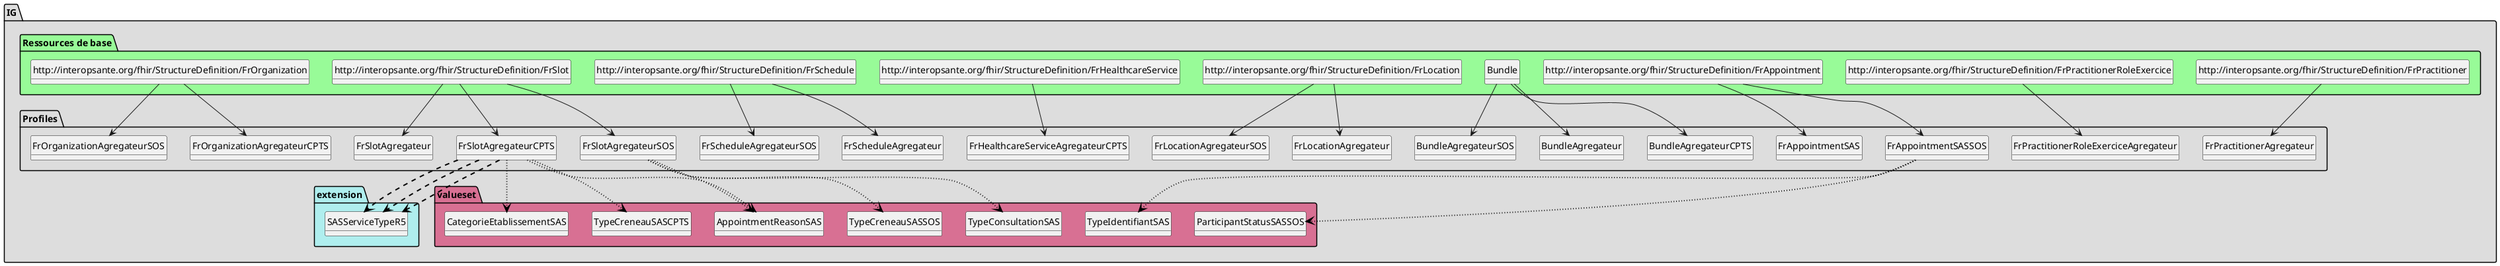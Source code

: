 @startuml
set namespaceSeparator ?
hide circle
hide class fields

package IG #DDDDDD{

     package Profiles #DDDDDD{

        class BundleAgregateur{

             Bundle.type => [None..None]
             Bundle.entry => [None..None]
             Bundle.entry:FrSlotAgregateur => [0..*]
             Bundle.entry:FrSlotAgregateur.resource => [None..None]
             Bundle.entry:FrScheduleAgregateur => [0..*]
             Bundle.entry:FrScheduleAgregateur.resource => [None..None]
             Bundle.entry:FrPractitionerAgregateur => [0..*]
             Bundle.entry:FrPractitionerAgregateur.resource => [None..None]
             Bundle.entry:FrPractitionerRoleExerciceAgregateur => [0..*]
             Bundle.entry:FrPractitionerRoleExerciceAgregateur.resource => [None..None]
        } 

        class FrAppointmentSAS{

             Appointment => [None..None]
             Appointment.extension => [1..None]
             Appointment.extension:appointmentOperator => <&plus>[1..None]
             Appointment.extension:appointmentOperator.extension => <&plus>[None..0]
             Appointment.extension:appointmentOperator.value[x] => <&plus>[1..None]
             Appointment.extension:appointmentOperator.value[x]:valueReference => <&plus>[1..None]
             Appointment.extension:appointmentOperator.value[x]:valueReference.identifier => <&plus>[1..None]
             Appointment.extension:appointmentOperator.value[x]:valueReference.identifier.type => <&plus>[1..None]
             Appointment.extension:appointmentOperator.value[x]:valueReference.identifier.type.coding => <&plus>[1..1]
             Appointment.extension:appointmentOperator.value[x]:valueReference.identifier.type.coding.system => <&plus>[1..None]
             Appointment.extension:appointmentOperator.value[x]:valueReference.identifier.type.coding.code => <&plus>[1..None]
             Appointment.extension:appointmentOperator.value[x]:valueReference.identifier.system => <&plus>[1..None]
             Appointment.extension:appointmentOperator.value[x]:valueReference.identifier.value => <&plus>[1..None]
             Appointment.identifier => [1..1]
             Appointment.identifier.system => [1..None]
             Appointment.identifier.value => [1..None]
             Appointment.start => [1..None]
             Appointment.end => [1..None]
             Appointment.participant.actor.identifier.type => [1..None]
             Appointment.participant.actor.identifier.type.coding => [1..1]
             Appointment.participant.actor.identifier.system => [1..None]
             Appointment.participant.actor.identifier.value => [1..None]
             Appointment.participant.status => [None..None]
        } 

        class FrLocationAgregateur{

             Location.address => [1..None]
             Location.address.line => [1..1]
             Location.address.city => [1..None]
             Location.address.postalCode => [1..None]
        } 

        class FrPractitionerAgregateur{

             Practitioner.identifier => [1..None]
             Practitioner.identifier.type => [None..None]
             Practitioner.identifier.type.coding => [None..1]
             Practitioner.identifier.system => [None..None]
             Practitioner.name.family => [None..None]
             Practitioner.name.given => [None..None]
        } 

        class FrPractitionerRoleExerciceAgregateur{

             PractitionerRole.contained => [1..None]
             PractitionerRole.practitioner => [None..None]
             PractitionerRole.organization.identifier => [None..None]
             PractitionerRole.organization.identifier.type => [None..None]
             PractitionerRole.organization.identifier.system => [None..None]
             PractitionerRole.location => [1..1]
        } 

        class FrScheduleAgregateur{

             Schedule.actor => [None..None]
        } 

        class FrSlotAgregateur{

             Slot.meta.security => [None..None]
             Slot.serviceType => [None..None]
             Slot.serviceType:TypeConsultation => [0..*]
             Slot.serviceType:TypeConsultation.coding.system => [1..None]
             Slot.specialty => [None..None]
             Slot.appointmentType => [None..None]
             Slot.schedule => [None..None]
             Slot.status => [None..None]
             Slot.start => [None..None]
             Slot.end => [None..None]
             Slot.comment => [None..None]
        } 

        class BundleAgregateurCPTS{

             Bundle.type => [None..None]
             Bundle.total => [1..None]
             Bundle.link => [1..1]
             Bundle.entry => [4..None]
             Bundle.entry:slotAgregateurCPTS => [1..*]
             Bundle.entry:slotAgregateurCPTS.fullUrl => [1..None]
             Bundle.entry:slotAgregateurCPTS.resource => [None..None]
             Bundle.entry:scheduleAgregateurCPTS => [1..*]
             Bundle.entry:scheduleAgregateurCPTS.fullUrl => [1..None]
             Bundle.entry:scheduleAgregateurCPTS.resource => [None..None]
             Bundle.entry:practitionerAgregateur => [1..*]
             Bundle.entry:practitionerAgregateur.fullUrl => [1..None]
             Bundle.entry:practitionerAgregateur.resource => [None..None]
             Bundle.entry:practitionerRole => [1..*]
             Bundle.entry:practitionerRole.fullUrl => [1..None]
             Bundle.entry:practitionerRole.resource => [None..None]
             Bundle.entry:healthcareserviceCPTS => [0..*]
             Bundle.entry:healthcareserviceCPTS.fullUrl => [1..None]
             Bundle.entry:healthcareserviceCPTS.resource => [None..None]
             Bundle.entry:organizationAgregateurCPTS => [0..*]
             Bundle.entry:organizationAgregateurCPTS.fullUrl => [1..None]
             Bundle.entry:organizationAgregateurCPTS.resource => [None..None]
        } 

        class FrHealthcareServiceAgregateurCPTS{

             HealthcareService.id => [1..None]
             HealthcareService.providedBy => [1..None]
        } 

        class FrOrganizationAgregateurSOS{

             Organization => [None..None]
             Organization.identifier => [1..1]
             Organization.identifier.type => [None..None]
             Organization.identifier.system => [None..None]
        } 

        class FrSlotAgregateurCPTS{

             Slot.meta.security => [None..None]
             Slot.serviceType => [None..None]
             Slot.serviceType.extension:sas-servicetype-r5 => <&plus>[0..1]
             Slot.serviceType:TypeConsultation => [0..*]
             Slot.serviceType:TypeConsultation.extension:sas-servicetype-r5 => <&plus>[0..0]
             Slot.serviceType:TypeConsultation.coding.system => [None..None]
             Slot.serviceType:referencecpts => [0..*]
             Slot.serviceType:referencecpts.extension => [1..None]
             Slot.serviceType:referencecpts.extension:sas-servicetype-r5 => <&plus>[1..1]
             Slot.serviceType:referencecpts.extension:sas-servicetype-r5.value[x] => <&plus>[None..None]
             Slot.appointmentType.coding => [None..None]
             Slot.schedule => [None..None]
             Slot.status => [None..None]
        } 

        class FrAppointmentSASSOS{

             Appointment => [None..None]
             Appointment.extension => [1..1]
             Appointment.extension:appointmentOperator => <&plus>[1..None]
             Appointment.extension:appointmentOperator.extension => <&plus>[None..0]
             Appointment.extension:appointmentOperator.value[x] => <&plus>[None..None]
             Appointment.extension:appointmentOperator.value[x]:valueReference => <&plus>[None..None]
             Appointment.extension:appointmentOperator.value[x]:valueReference.identifier.type => <&plus>[1..None]
             Appointment.extension:appointmentOperator.value[x]:valueReference.identifier.type.coding => <&plus>[1..1]
             Appointment.extension:appointmentOperator.value[x]:valueReference.identifier.type.coding.code => <&plus>[1..None]
             Appointment.extension:appointmentOperator.value[x]:valueReference.identifier.system => <&plus>[1..None]
             Appointment.extension:appointmentOperator.value[x]:valueReference.identifier.value => <&plus>[1..None]
             Appointment.identifier => [1..1]
             Appointment.identifier.system => [1..None]
             Appointment.identifier.value => [1..None]
             Appointment.start => [1..None]
             Appointment.end => [1..None]
             Appointment.participant.status => [None..None]
        } 

        class BundleAgregateurSOS{

             Bundle.type => [None..None]
             Bundle.total => [1..None]
             Bundle.link => [1..1]
             Bundle.entry => [4..None]
             Bundle.entry:slotAgregateurSOS => [1..*]
             Bundle.entry:slotAgregateurSOS.fullUrl => [1..None]
             Bundle.entry:slotAgregateurSOS.resource => [None..None]
             Bundle.entry:scheduleAgregateurSOS => [1..*]
             Bundle.entry:scheduleAgregateurSOS.fullUrl => [1..None]
             Bundle.entry:scheduleAgregateurSOS.resource => [None..None]
             Bundle.entry:locationAgregateurSOS => [1..*]
             Bundle.entry:locationAgregateurSOS.fullUrl => [1..None]
             Bundle.entry:locationAgregateurSOS.resource => [None..None]
             Bundle.entry:organizationAgregateurSOS => [1..*]
             Bundle.entry:organizationAgregateurSOS.fullUrl => [1..None]
             Bundle.entry:organizationAgregateurSOS.resource => [None..None]
        } 

        class FrLocationAgregateurSOS{

             Location.identifier.type => [None..None]
             Location.name => [1..None]
             Location.address => [1..None]
             Location.address.line => [1..1]
             Location.address.city => [1..None]
             Location.address.postalCode => [1..None]
             Location.managingOrganization => [1..None]
             Location.managingOrganization.reference => [1..None]
        } 

        class FrOrganizationAgregateurCPTS{

             Organization.identifier => [1..1]
             Organization.identifier.type => [None..None]
             Organization.identifier.system => [None..None]
             Organization.name => [None..None]
             Organization.telecom => [None..None]
        } 

        class FrScheduleAgregateurSOS{

             Schedule.actor => [None..None]
             Schedule.actor.reference => [1..None]
        } 

        class FrSlotAgregateurSOS{

             Slot.meta.security => [None..None]
             Slot.serviceType.coding => [None..None]
             Slot.appointmentType.coding => [None..None]
             Slot.schedule => [None..None]
             Slot.status => [None..None]
         }

     }
     package extension #paleturquoise {

     FrSlotAgregateurCPTS -[#black,dashed,thickness=2]-> SASServiceTypeR5
     FrSlotAgregateurCPTS -[#black,dashed,thickness=2]-> SASServiceTypeR5
     FrSlotAgregateurCPTS -[#black,dashed,thickness=2]-> SASServiceTypeR5

        class SASServiceTypeR5{

          Extension.extension => [None..0]
          Extension.url => [None..None]
          Extension.value[x] => [None..None]
         }
     }
     package valueset #PaleVioletRed{

        class TypeCreneauSASCPTS  

     FrSlotAgregateurCPTS -[#black,dotted,thickness=2]-> TypeCreneauSASCPTS

        class CategorieEtablissementSAS  

     FrSlotAgregateurCPTS -[#black,dotted,thickness=2]-> CategorieEtablissementSAS

        class AppointmentReasonSAS  

     FrSlotAgregateurCPTS -[#black,dotted,thickness=2]-> AppointmentReasonSAS

        class TypeIdentifiantSAS  

     FrAppointmentSASSOS -[#black,dotted,thickness=2]-> TypeIdentifiantSAS

        class ParticipantStatusSASSOS  

     FrAppointmentSASSOS -[#black,dotted,thickness=2]-> ParticipantStatusSASSOS

        class TypeCreneauSASSOS  

     FrSlotAgregateurSOS -[#black,dotted,thickness=2]-> TypeCreneauSASSOS

        class TypeConsultationSAS  

     FrSlotAgregateurSOS -[#black,dotted,thickness=2]-> TypeConsultationSAS

        class AppointmentReasonSAS  

     FrSlotAgregateurSOS -[#black,dotted,thickness=2]-> AppointmentReasonSAS
       }

package "Ressources de base" #palegreen {

 class "Bundle" as  class94c51f19c37f96ed231f5a0ae512b2a8 

    class94c51f19c37f96ed231f5a0ae512b2a8 --> BundleAgregateur

 class "http://interopsante.org/fhir/StructureDefinition/FrAppointment" as  class659762428c9192e4f39a709a90b89755 

    class659762428c9192e4f39a709a90b89755 --> FrAppointmentSAS

 class "http://interopsante.org/fhir/StructureDefinition/FrLocation" as  class98c716d0a783586b61bf924a0c5553ee 

    class98c716d0a783586b61bf924a0c5553ee --> FrLocationAgregateur

 class "http://interopsante.org/fhir/StructureDefinition/FrPractitioner" as  class9c7338635efde0683609aa872d6f0df2 

    class9c7338635efde0683609aa872d6f0df2 --> FrPractitionerAgregateur

 class "http://interopsante.org/fhir/StructureDefinition/FrPractitionerRoleExercice" as  class73920bd04935d0e883dcf7188fa9fd22 

    class73920bd04935d0e883dcf7188fa9fd22 --> FrPractitionerRoleExerciceAgregateur

 class "http://interopsante.org/fhir/StructureDefinition/FrSchedule" as  classb622660bfabd924a2e1a86fb95e2ca04 

    classb622660bfabd924a2e1a86fb95e2ca04 --> FrScheduleAgregateur

 class "http://interopsante.org/fhir/StructureDefinition/FrSlot" as  class86363a39b418154a968adc9b5da3fe9c 

    class86363a39b418154a968adc9b5da3fe9c --> FrSlotAgregateur

 class "Bundle" as  class94c51f19c37f96ed231f5a0ae512b2a8 

    class94c51f19c37f96ed231f5a0ae512b2a8 --> BundleAgregateurCPTS

 class "http://interopsante.org/fhir/StructureDefinition/FrHealthcareService" as  class5d328cad2fd8b92e4c266f5123e4a872 

    class5d328cad2fd8b92e4c266f5123e4a872 --> FrHealthcareServiceAgregateurCPTS

 class "http://interopsante.org/fhir/StructureDefinition/FrOrganization" as  class8851530b55b5391f2e88430de6209c3c 

    class8851530b55b5391f2e88430de6209c3c --> FrOrganizationAgregateurSOS

 class "http://interopsante.org/fhir/StructureDefinition/FrSlot" as  class86363a39b418154a968adc9b5da3fe9c 

    class86363a39b418154a968adc9b5da3fe9c --> FrSlotAgregateurCPTS

 class "http://interopsante.org/fhir/StructureDefinition/FrAppointment" as  class659762428c9192e4f39a709a90b89755 

    class659762428c9192e4f39a709a90b89755 --> FrAppointmentSASSOS

 class "Bundle" as  class94c51f19c37f96ed231f5a0ae512b2a8 

    class94c51f19c37f96ed231f5a0ae512b2a8 --> BundleAgregateurSOS

 class "http://interopsante.org/fhir/StructureDefinition/FrLocation" as  class98c716d0a783586b61bf924a0c5553ee 

    class98c716d0a783586b61bf924a0c5553ee --> FrLocationAgregateurSOS

 class "http://interopsante.org/fhir/StructureDefinition/FrOrganization" as  class8851530b55b5391f2e88430de6209c3c 

    class8851530b55b5391f2e88430de6209c3c --> FrOrganizationAgregateurCPTS

 class "http://interopsante.org/fhir/StructureDefinition/FrSchedule" as  classb622660bfabd924a2e1a86fb95e2ca04 

    classb622660bfabd924a2e1a86fb95e2ca04 --> FrScheduleAgregateurSOS

 class "http://interopsante.org/fhir/StructureDefinition/FrSlot" as  class86363a39b418154a968adc9b5da3fe9c 

    class86363a39b418154a968adc9b5da3fe9c --> FrSlotAgregateurSOS
}
@enduml